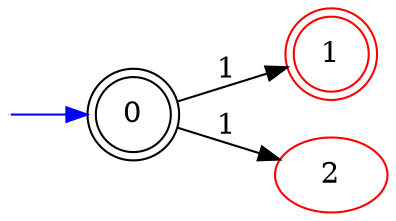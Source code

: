 digraph {
	rankdir = LR
x -> 0[color=blue]
x [shape=none,fontsize=1,margin=0,width=0.01]
0
1 [color=red]
2 [color=red]
0 -> 1 [label=1]
0 -> 2 [label=1]
0[shape=doublecircle]
1[shape=doublecircle]
}